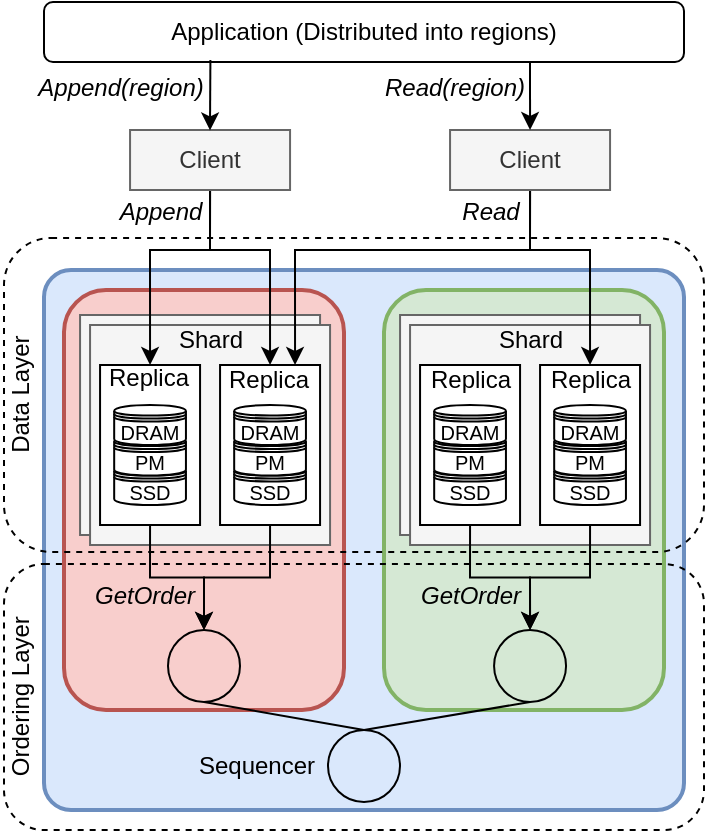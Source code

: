 <mxfile version="15.5.4" type="github">
  <diagram id="b9z9_DqSBHmfmtNlmLSl" name="Page-1">
    <mxGraphModel dx="2638" dy="-616" grid="1" gridSize="10" guides="1" tooltips="1" connect="1" arrows="1" fold="1" page="1" pageScale="1" pageWidth="827" pageHeight="1169" math="0" shadow="0">
      <root>
        <mxCell id="0" />
        <mxCell id="1" parent="0" />
        <mxCell id="pfrUigar8vo9y5HyHc5f-1" value="" style="rounded=1;whiteSpace=wrap;html=1;fillColor=#dae8fc;strokeColor=#6c8ebf;strokeWidth=2;arcSize=5;" parent="1" vertex="1">
          <mxGeometry x="-1440" y="2000" width="320" height="270" as="geometry" />
        </mxCell>
        <mxCell id="pfrUigar8vo9y5HyHc5f-7" value="" style="rounded=1;whiteSpace=wrap;html=1;fillColor=#f8cecc;strokeColor=#b85450;strokeWidth=2;" parent="1" vertex="1">
          <mxGeometry x="-1430" y="2010" width="140" height="210" as="geometry" />
        </mxCell>
        <mxCell id="pfrUigar8vo9y5HyHc5f-36" value="" style="rounded=0;whiteSpace=wrap;html=1;strokeWidth=1;fillColor=#f5f5f5;strokeColor=#666666;fontColor=#333333;" parent="1" vertex="1">
          <mxGeometry x="-1421.97" y="2022.5" width="120" height="110" as="geometry" />
        </mxCell>
        <mxCell id="pfrUigar8vo9y5HyHc5f-12" value="" style="rounded=0;whiteSpace=wrap;html=1;strokeWidth=1;fillColor=#f5f5f5;strokeColor=#666666;fontColor=#333333;" parent="1" vertex="1">
          <mxGeometry x="-1416.97" y="2027.5" width="120" height="110" as="geometry" />
        </mxCell>
        <mxCell id="pfrUigar8vo9y5HyHc5f-13" value="Shard" style="text;html=1;align=center;verticalAlign=middle;resizable=0;points=[];autosize=1;strokeColor=none;fillColor=none;" parent="1" vertex="1">
          <mxGeometry x="-1381.97" y="2024.5" width="50" height="20" as="geometry" />
        </mxCell>
        <mxCell id="pfrUigar8vo9y5HyHc5f-56" style="edgeStyle=orthogonalEdgeStyle;rounded=0;orthogonalLoop=1;jettySize=auto;html=1;exitX=0.5;exitY=1;exitDx=0;exitDy=0;entryX=0.5;entryY=0;entryDx=0;entryDy=0;endArrow=classic;endFill=1;" parent="1" source="pfrUigar8vo9y5HyHc5f-26" target="pfrUigar8vo9y5HyHc5f-51" edge="1">
          <mxGeometry relative="1" as="geometry" />
        </mxCell>
        <mxCell id="pfrUigar8vo9y5HyHc5f-26" value="" style="rounded=0;whiteSpace=wrap;html=1;strokeWidth=1;" parent="1" vertex="1">
          <mxGeometry x="-1411.97" y="2047.5" width="50" height="80" as="geometry" />
        </mxCell>
        <mxCell id="pfrUigar8vo9y5HyHc5f-27" value="SSD" style="shape=datastore;whiteSpace=wrap;html=1;fontSize=10;" parent="1" vertex="1">
          <mxGeometry x="-1404.91" y="2097.5" width="35.88" height="20" as="geometry" />
        </mxCell>
        <mxCell id="pfrUigar8vo9y5HyHc5f-28" value="PM" style="shape=datastore;whiteSpace=wrap;html=1;fontSize=10;" parent="1" vertex="1">
          <mxGeometry x="-1404.91" y="2082.75" width="35.88" height="20" as="geometry" />
        </mxCell>
        <mxCell id="pfrUigar8vo9y5HyHc5f-29" value="DRAM" style="shape=datastore;whiteSpace=wrap;html=1;fontSize=10;" parent="1" vertex="1">
          <mxGeometry x="-1404.91" y="2067.5" width="35.88" height="20" as="geometry" />
        </mxCell>
        <mxCell id="pfrUigar8vo9y5HyHc5f-57" style="edgeStyle=orthogonalEdgeStyle;rounded=0;orthogonalLoop=1;jettySize=auto;html=1;exitX=0.5;exitY=1;exitDx=0;exitDy=0;entryX=0.5;entryY=0;entryDx=0;entryDy=0;endArrow=classic;endFill=1;" parent="1" source="pfrUigar8vo9y5HyHc5f-31" target="pfrUigar8vo9y5HyHc5f-51" edge="1">
          <mxGeometry relative="1" as="geometry" />
        </mxCell>
        <mxCell id="pfrUigar8vo9y5HyHc5f-31" value="" style="rounded=0;whiteSpace=wrap;html=1;strokeWidth=1;" parent="1" vertex="1">
          <mxGeometry x="-1351.97" y="2047.5" width="50" height="80" as="geometry" />
        </mxCell>
        <mxCell id="pfrUigar8vo9y5HyHc5f-32" value="SSD" style="shape=datastore;whiteSpace=wrap;html=1;fontSize=10;" parent="1" vertex="1">
          <mxGeometry x="-1344.91" y="2097.5" width="35.88" height="20" as="geometry" />
        </mxCell>
        <mxCell id="pfrUigar8vo9y5HyHc5f-33" value="PM" style="shape=datastore;whiteSpace=wrap;html=1;fontSize=10;" parent="1" vertex="1">
          <mxGeometry x="-1344.91" y="2082.75" width="35.88" height="20" as="geometry" />
        </mxCell>
        <mxCell id="pfrUigar8vo9y5HyHc5f-34" value="DRAM" style="shape=datastore;whiteSpace=wrap;html=1;fontSize=10;" parent="1" vertex="1">
          <mxGeometry x="-1344.91" y="2067.5" width="35.88" height="20" as="geometry" />
        </mxCell>
        <mxCell id="pfrUigar8vo9y5HyHc5f-37" value="" style="rounded=1;whiteSpace=wrap;html=1;fillColor=#d5e8d4;strokeColor=#82b366;strokeWidth=2;" parent="1" vertex="1">
          <mxGeometry x="-1270" y="2010" width="140" height="210" as="geometry" />
        </mxCell>
        <mxCell id="pfrUigar8vo9y5HyHc5f-38" value="" style="rounded=0;whiteSpace=wrap;html=1;strokeWidth=1;fillColor=#f5f5f5;strokeColor=#666666;fontColor=#333333;" parent="1" vertex="1">
          <mxGeometry x="-1261.97" y="2022.5" width="120" height="110" as="geometry" />
        </mxCell>
        <mxCell id="pfrUigar8vo9y5HyHc5f-39" value="" style="rounded=0;whiteSpace=wrap;html=1;strokeWidth=1;fillColor=#f5f5f5;strokeColor=#666666;fontColor=#333333;" parent="1" vertex="1">
          <mxGeometry x="-1256.97" y="2027.5" width="120" height="110" as="geometry" />
        </mxCell>
        <mxCell id="pfrUigar8vo9y5HyHc5f-40" value="Shard" style="text;html=1;align=center;verticalAlign=middle;resizable=0;points=[];autosize=1;strokeColor=none;fillColor=none;" parent="1" vertex="1">
          <mxGeometry x="-1221.97" y="2024.5" width="50" height="20" as="geometry" />
        </mxCell>
        <mxCell id="pfrUigar8vo9y5HyHc5f-58" style="edgeStyle=orthogonalEdgeStyle;rounded=0;orthogonalLoop=1;jettySize=auto;html=1;exitX=0.5;exitY=1;exitDx=0;exitDy=0;entryX=0.5;entryY=0;entryDx=0;entryDy=0;endArrow=classic;endFill=1;" parent="1" source="pfrUigar8vo9y5HyHc5f-41" target="pfrUigar8vo9y5HyHc5f-52" edge="1">
          <mxGeometry relative="1" as="geometry" />
        </mxCell>
        <mxCell id="pfrUigar8vo9y5HyHc5f-41" value="" style="rounded=0;whiteSpace=wrap;html=1;strokeWidth=1;" parent="1" vertex="1">
          <mxGeometry x="-1251.97" y="2047.5" width="50" height="80" as="geometry" />
        </mxCell>
        <mxCell id="pfrUigar8vo9y5HyHc5f-42" value="SSD" style="shape=datastore;whiteSpace=wrap;html=1;fontSize=10;" parent="1" vertex="1">
          <mxGeometry x="-1244.91" y="2097.5" width="35.88" height="20" as="geometry" />
        </mxCell>
        <mxCell id="pfrUigar8vo9y5HyHc5f-43" value="PM" style="shape=datastore;whiteSpace=wrap;html=1;fontSize=10;" parent="1" vertex="1">
          <mxGeometry x="-1244.91" y="2082.75" width="35.88" height="20" as="geometry" />
        </mxCell>
        <mxCell id="pfrUigar8vo9y5HyHc5f-44" value="DRAM" style="shape=datastore;whiteSpace=wrap;html=1;fontSize=10;" parent="1" vertex="1">
          <mxGeometry x="-1244.91" y="2067.5" width="35.88" height="20" as="geometry" />
        </mxCell>
        <mxCell id="pfrUigar8vo9y5HyHc5f-59" style="edgeStyle=orthogonalEdgeStyle;rounded=0;orthogonalLoop=1;jettySize=auto;html=1;exitX=0.5;exitY=1;exitDx=0;exitDy=0;entryX=0.5;entryY=0;entryDx=0;entryDy=0;endArrow=classic;endFill=1;" parent="1" source="pfrUigar8vo9y5HyHc5f-46" target="pfrUigar8vo9y5HyHc5f-52" edge="1">
          <mxGeometry relative="1" as="geometry" />
        </mxCell>
        <mxCell id="pfrUigar8vo9y5HyHc5f-46" value="" style="rounded=0;whiteSpace=wrap;html=1;strokeWidth=1;" parent="1" vertex="1">
          <mxGeometry x="-1191.97" y="2047.5" width="50" height="80" as="geometry" />
        </mxCell>
        <mxCell id="pfrUigar8vo9y5HyHc5f-47" value="SSD" style="shape=datastore;whiteSpace=wrap;html=1;fontSize=10;" parent="1" vertex="1">
          <mxGeometry x="-1184.91" y="2097.5" width="35.88" height="20" as="geometry" />
        </mxCell>
        <mxCell id="pfrUigar8vo9y5HyHc5f-48" value="PM" style="shape=datastore;whiteSpace=wrap;html=1;fontSize=10;" parent="1" vertex="1">
          <mxGeometry x="-1184.91" y="2082.75" width="35.88" height="20" as="geometry" />
        </mxCell>
        <mxCell id="pfrUigar8vo9y5HyHc5f-49" value="DRAM" style="shape=datastore;whiteSpace=wrap;html=1;fontSize=10;" parent="1" vertex="1">
          <mxGeometry x="-1184.91" y="2067.5" width="35.88" height="20" as="geometry" />
        </mxCell>
        <mxCell id="pfrUigar8vo9y5HyHc5f-54" style="rounded=0;orthogonalLoop=1;jettySize=auto;html=1;exitX=0.5;exitY=1;exitDx=0;exitDy=0;entryX=0.5;entryY=0;entryDx=0;entryDy=0;endArrow=none;endFill=0;" parent="1" source="pfrUigar8vo9y5HyHc5f-51" target="pfrUigar8vo9y5HyHc5f-53" edge="1">
          <mxGeometry relative="1" as="geometry" />
        </mxCell>
        <mxCell id="pfrUigar8vo9y5HyHc5f-51" value="" style="ellipse;whiteSpace=wrap;html=1;aspect=fixed;strokeWidth=1;fillColor=none;" parent="1" vertex="1">
          <mxGeometry x="-1378" y="2180" width="36" height="36" as="geometry" />
        </mxCell>
        <mxCell id="pfrUigar8vo9y5HyHc5f-52" value="" style="ellipse;whiteSpace=wrap;html=1;aspect=fixed;strokeWidth=1;fillColor=none;" parent="1" vertex="1">
          <mxGeometry x="-1214.97" y="2180" width="36" height="36" as="geometry" />
        </mxCell>
        <mxCell id="pfrUigar8vo9y5HyHc5f-55" style="edgeStyle=none;rounded=0;orthogonalLoop=1;jettySize=auto;html=1;exitX=0.5;exitY=0;exitDx=0;exitDy=0;entryX=0.5;entryY=1;entryDx=0;entryDy=0;endArrow=none;endFill=0;" parent="1" source="pfrUigar8vo9y5HyHc5f-53" target="pfrUigar8vo9y5HyHc5f-52" edge="1">
          <mxGeometry relative="1" as="geometry" />
        </mxCell>
        <mxCell id="pfrUigar8vo9y5HyHc5f-53" value="" style="ellipse;whiteSpace=wrap;html=1;aspect=fixed;strokeWidth=1;fillColor=none;" parent="1" vertex="1">
          <mxGeometry x="-1298" y="2230" width="36" height="36" as="geometry" />
        </mxCell>
        <mxCell id="pfrUigar8vo9y5HyHc5f-60" value="&lt;i&gt;GetOrder&lt;/i&gt;" style="text;html=1;align=center;verticalAlign=middle;resizable=0;points=[];autosize=1;strokeColor=none;fillColor=none;" parent="1" vertex="1">
          <mxGeometry x="-1424.97" y="2153" width="70" height="20" as="geometry" />
        </mxCell>
        <mxCell id="pfrUigar8vo9y5HyHc5f-61" value="&lt;i&gt;GetOrder&lt;/i&gt;" style="text;html=1;align=center;verticalAlign=middle;resizable=0;points=[];autosize=1;strokeColor=none;fillColor=none;" parent="1" vertex="1">
          <mxGeometry x="-1262" y="2153" width="70" height="20" as="geometry" />
        </mxCell>
        <mxCell id="pfrUigar8vo9y5HyHc5f-73" style="edgeStyle=orthogonalEdgeStyle;rounded=0;orthogonalLoop=1;jettySize=auto;html=1;exitX=0.5;exitY=1;exitDx=0;exitDy=0;entryX=0.5;entryY=0;entryDx=0;entryDy=0;endArrow=classic;endFill=1;" parent="1" source="pfrUigar8vo9y5HyHc5f-65" target="pfrUigar8vo9y5HyHc5f-31" edge="1">
          <mxGeometry relative="1" as="geometry">
            <Array as="points">
              <mxPoint x="-1357" y="1990" />
              <mxPoint x="-1327" y="1990" />
            </Array>
          </mxGeometry>
        </mxCell>
        <mxCell id="pfrUigar8vo9y5HyHc5f-74" style="edgeStyle=orthogonalEdgeStyle;rounded=0;orthogonalLoop=1;jettySize=auto;html=1;exitX=0.5;exitY=1;exitDx=0;exitDy=0;entryX=0.5;entryY=0;entryDx=0;entryDy=0;endArrow=classic;endFill=1;" parent="1" source="pfrUigar8vo9y5HyHc5f-65" target="pfrUigar8vo9y5HyHc5f-26" edge="1">
          <mxGeometry relative="1" as="geometry">
            <Array as="points">
              <mxPoint x="-1357" y="1990" />
              <mxPoint x="-1387" y="1990" />
            </Array>
          </mxGeometry>
        </mxCell>
        <mxCell id="pfrUigar8vo9y5HyHc5f-65" value="Client" style="rounded=0;whiteSpace=wrap;html=1;hachureGap=4;pointerEvents=0;strokeWidth=1;fillColor=#f5f5f5;strokeColor=#666666;fontColor=#333333;" parent="1" vertex="1">
          <mxGeometry x="-1396.97" y="1930" width="80" height="30" as="geometry" />
        </mxCell>
        <mxCell id="pfrUigar8vo9y5HyHc5f-70" style="edgeStyle=orthogonalEdgeStyle;rounded=0;orthogonalLoop=1;jettySize=auto;html=1;exitX=0.5;exitY=1;exitDx=0;exitDy=0;entryX=0.5;entryY=0;entryDx=0;entryDy=0;endArrow=classic;endFill=1;" parent="1" source="pfrUigar8vo9y5HyHc5f-66" target="pfrUigar8vo9y5HyHc5f-46" edge="1">
          <mxGeometry relative="1" as="geometry">
            <Array as="points">
              <mxPoint x="-1197" y="1990" />
              <mxPoint x="-1167" y="1990" />
            </Array>
          </mxGeometry>
        </mxCell>
        <mxCell id="pfrUigar8vo9y5HyHc5f-71" style="edgeStyle=orthogonalEdgeStyle;rounded=0;orthogonalLoop=1;jettySize=auto;html=1;exitX=0.5;exitY=1;exitDx=0;exitDy=0;entryX=0.75;entryY=0;entryDx=0;entryDy=0;endArrow=classic;endFill=1;" parent="1" source="pfrUigar8vo9y5HyHc5f-66" target="pfrUigar8vo9y5HyHc5f-31" edge="1">
          <mxGeometry relative="1" as="geometry">
            <Array as="points">
              <mxPoint x="-1197" y="1990" />
              <mxPoint x="-1314" y="1990" />
            </Array>
          </mxGeometry>
        </mxCell>
        <mxCell id="pfrUigar8vo9y5HyHc5f-66" value="Client" style="rounded=0;whiteSpace=wrap;html=1;hachureGap=4;pointerEvents=0;strokeWidth=1;fillColor=#f5f5f5;strokeColor=#666666;fontColor=#333333;" parent="1" vertex="1">
          <mxGeometry x="-1236.97" y="1930" width="80" height="30" as="geometry" />
        </mxCell>
        <mxCell id="pfrUigar8vo9y5HyHc5f-77" style="edgeStyle=orthogonalEdgeStyle;rounded=0;orthogonalLoop=1;jettySize=auto;html=1;exitX=0.26;exitY=0.967;exitDx=0;exitDy=0;entryX=0.462;entryY=0.007;entryDx=0;entryDy=0;entryPerimeter=0;endArrow=classic;endFill=1;exitPerimeter=0;" parent="1" source="pfrUigar8vo9y5HyHc5f-69" edge="1">
          <mxGeometry relative="1" as="geometry">
            <mxPoint x="-1357" y="1890" as="sourcePoint" />
            <mxPoint x="-1357.01" y="1930.21" as="targetPoint" />
          </mxGeometry>
        </mxCell>
        <mxCell id="pfrUigar8vo9y5HyHc5f-79" style="edgeStyle=orthogonalEdgeStyle;rounded=0;orthogonalLoop=1;jettySize=auto;html=1;entryX=0.5;entryY=0;entryDx=0;entryDy=0;endArrow=classic;endFill=1;" parent="1" target="pfrUigar8vo9y5HyHc5f-66" edge="1">
          <mxGeometry relative="1" as="geometry">
            <mxPoint x="-1197" y="1896" as="sourcePoint" />
          </mxGeometry>
        </mxCell>
        <mxCell id="pfrUigar8vo9y5HyHc5f-69" value="Application (Distributed into regions)" style="rounded=1;whiteSpace=wrap;html=1;strokeWidth=1;fillColor=none;" parent="1" vertex="1">
          <mxGeometry x="-1440" y="1866" width="320" height="30" as="geometry" />
        </mxCell>
        <mxCell id="pfrUigar8vo9y5HyHc5f-72" value="&lt;i&gt;Read&lt;/i&gt;" style="text;html=1;align=center;verticalAlign=middle;resizable=0;points=[];autosize=1;strokeColor=none;fillColor=none;" parent="1" vertex="1">
          <mxGeometry x="-1236.97" y="1961" width="40" height="20" as="geometry" />
        </mxCell>
        <mxCell id="pfrUigar8vo9y5HyHc5f-75" value="&lt;i&gt;Append&lt;/i&gt;" style="text;html=1;align=center;verticalAlign=middle;resizable=0;points=[];autosize=1;strokeColor=none;fillColor=none;" parent="1" vertex="1">
          <mxGeometry x="-1411.97" y="1961" width="60" height="20" as="geometry" />
        </mxCell>
        <mxCell id="pfrUigar8vo9y5HyHc5f-78" value="&lt;i&gt;Append(region)&lt;/i&gt;" style="text;html=1;align=center;verticalAlign=middle;resizable=0;points=[];autosize=1;strokeColor=none;fillColor=none;" parent="1" vertex="1">
          <mxGeometry x="-1451.91" y="1899" width="100" height="20" as="geometry" />
        </mxCell>
        <mxCell id="pfrUigar8vo9y5HyHc5f-80" value="&lt;i&gt;Read(region)&lt;/i&gt;" style="text;html=1;align=center;verticalAlign=middle;resizable=0;points=[];autosize=1;strokeColor=none;fillColor=none;" parent="1" vertex="1">
          <mxGeometry x="-1279.97" y="1899" width="90" height="20" as="geometry" />
        </mxCell>
        <mxCell id="pfrUigar8vo9y5HyHc5f-82" value="Ordering Layer" style="text;html=1;align=center;verticalAlign=middle;resizable=0;points=[];autosize=1;strokeColor=none;fillColor=none;rotation=270;" parent="1" vertex="1">
          <mxGeometry x="-1501.91" y="2203.5" width="100" height="20" as="geometry" />
        </mxCell>
        <mxCell id="pfrUigar8vo9y5HyHc5f-84" value="Data&amp;nbsp;Layer" style="text;html=1;align=center;verticalAlign=middle;resizable=0;points=[];autosize=1;strokeColor=none;fillColor=none;rotation=270;" parent="1" vertex="1">
          <mxGeometry x="-1486.91" y="2052.5" width="70" height="20" as="geometry" />
        </mxCell>
        <mxCell id="pfrUigar8vo9y5HyHc5f-85" value="Replica" style="text;html=1;align=center;verticalAlign=middle;resizable=0;points=[];autosize=1;strokeColor=none;fillColor=none;" parent="1" vertex="1">
          <mxGeometry x="-1417.97" y="2043.5" width="60" height="20" as="geometry" />
        </mxCell>
        <mxCell id="pfrUigar8vo9y5HyHc5f-86" value="Replica" style="text;html=1;align=center;verticalAlign=middle;resizable=0;points=[];autosize=1;strokeColor=none;fillColor=none;" parent="1" vertex="1">
          <mxGeometry x="-1358" y="2044.5" width="60" height="20" as="geometry" />
        </mxCell>
        <mxCell id="pfrUigar8vo9y5HyHc5f-87" value="Replica" style="text;html=1;align=center;verticalAlign=middle;resizable=0;points=[];autosize=1;strokeColor=none;fillColor=none;" parent="1" vertex="1">
          <mxGeometry x="-1257" y="2044.5" width="60" height="20" as="geometry" />
        </mxCell>
        <mxCell id="pfrUigar8vo9y5HyHc5f-88" value="Replica" style="text;html=1;align=center;verticalAlign=middle;resizable=0;points=[];autosize=1;strokeColor=none;fillColor=none;" parent="1" vertex="1">
          <mxGeometry x="-1196.97" y="2044.5" width="60" height="20" as="geometry" />
        </mxCell>
        <mxCell id="pfrUigar8vo9y5HyHc5f-81" value="" style="rounded=1;whiteSpace=wrap;html=1;strokeWidth=1;fillColor=none;dashed=1;" parent="1" vertex="1">
          <mxGeometry x="-1460" y="2147" width="350" height="133" as="geometry" />
        </mxCell>
        <mxCell id="EqRgioehb02IYDinIX_w-1" value="Sequencer" style="text;html=1;align=center;verticalAlign=middle;resizable=0;points=[];autosize=1;strokeColor=none;fillColor=none;" parent="1" vertex="1">
          <mxGeometry x="-1369.03" y="2238" width="70" height="20" as="geometry" />
        </mxCell>
        <mxCell id="pfrUigar8vo9y5HyHc5f-83" value="" style="rounded=1;whiteSpace=wrap;html=1;strokeWidth=1;fillColor=none;dashed=1;" parent="1" vertex="1">
          <mxGeometry x="-1460" y="1984" width="350" height="157" as="geometry" />
        </mxCell>
      </root>
    </mxGraphModel>
  </diagram>
</mxfile>
